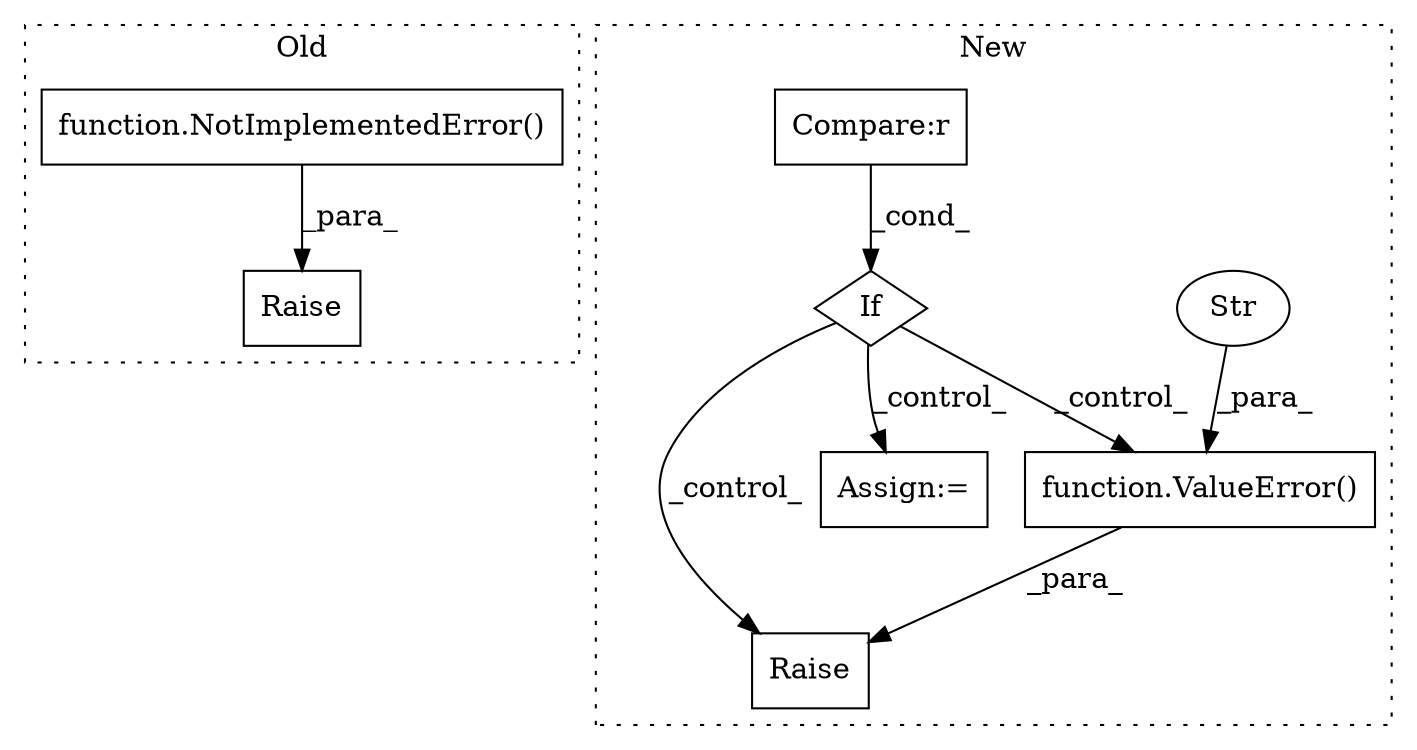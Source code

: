 digraph G {
subgraph cluster0 {
1 [label="function.NotImplementedError()" a="75" s="632" l="21" shape="box"];
5 [label="Raise" a="91" s="626" l="6" shape="box"];
label = "Old";
style="dotted";
}
subgraph cluster1 {
2 [label="function.ValueError()" a="75" s="879,930" l="11,1" shape="box"];
3 [label="If" a="96" s="843" l="3" shape="diamond"];
4 [label="Raise" a="91" s="873" l="6" shape="box"];
6 [label="Str" a="66" s="890" l="40" shape="ellipse"];
7 [label="Compare:r" a="40" s="846" l="9" shape="box"];
8 [label="Assign:=" a="68" s="954" l="3" shape="box"];
label = "New";
style="dotted";
}
1 -> 5 [label="_para_"];
2 -> 4 [label="_para_"];
3 -> 2 [label="_control_"];
3 -> 4 [label="_control_"];
3 -> 8 [label="_control_"];
6 -> 2 [label="_para_"];
7 -> 3 [label="_cond_"];
}